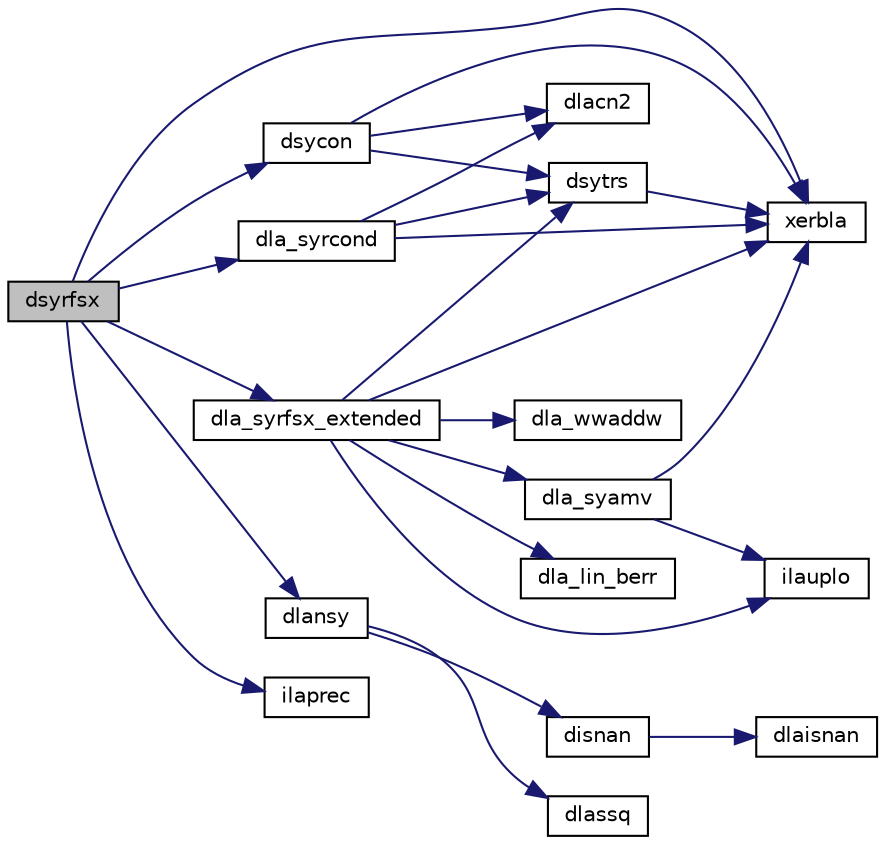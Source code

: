 digraph "dsyrfsx"
{
 // LATEX_PDF_SIZE
  edge [fontname="Helvetica",fontsize="10",labelfontname="Helvetica",labelfontsize="10"];
  node [fontname="Helvetica",fontsize="10",shape=record];
  rankdir="LR";
  Node1 [label="dsyrfsx",height=0.2,width=0.4,color="black", fillcolor="grey75", style="filled", fontcolor="black",tooltip="DSYRFSX"];
  Node1 -> Node2 [color="midnightblue",fontsize="10",style="solid",fontname="Helvetica"];
  Node2 [label="dla_syrcond",height=0.2,width=0.4,color="black", fillcolor="white", style="filled",URL="$dla__syrcond_8f.html#a9e31c57f738555732d4234ee0e47487e",tooltip="DLA_SYRCOND estimates the Skeel condition number for a symmetric indefinite matrix."];
  Node2 -> Node3 [color="midnightblue",fontsize="10",style="solid",fontname="Helvetica"];
  Node3 [label="dlacn2",height=0.2,width=0.4,color="black", fillcolor="white", style="filled",URL="$dlacn2_8f.html#a9b62da514b4a671acd3e3f63d018f01e",tooltip="DLACN2 estimates the 1-norm of a square matrix, using reverse communication for evaluating matrix-vec..."];
  Node2 -> Node4 [color="midnightblue",fontsize="10",style="solid",fontname="Helvetica"];
  Node4 [label="dsytrs",height=0.2,width=0.4,color="black", fillcolor="white", style="filled",URL="$dsytrs_8f.html#a6a223e61effac7232e98b422f147f032",tooltip="DSYTRS"];
  Node4 -> Node5 [color="midnightblue",fontsize="10",style="solid",fontname="Helvetica"];
  Node5 [label="xerbla",height=0.2,width=0.4,color="black", fillcolor="white", style="filled",URL="$xerbla_8f.html#a377ee61015baf8dea7770b3a404b1c07",tooltip="XERBLA"];
  Node2 -> Node5 [color="midnightblue",fontsize="10",style="solid",fontname="Helvetica"];
  Node1 -> Node6 [color="midnightblue",fontsize="10",style="solid",fontname="Helvetica"];
  Node6 [label="dla_syrfsx_extended",height=0.2,width=0.4,color="black", fillcolor="white", style="filled",URL="$dla__syrfsx__extended_8f.html#a1e55bc8b68a504435bc9a70cb0dcdb02",tooltip="DLA_SYRFSX_EXTENDED improves the computed solution to a system of linear equations for symmetric inde..."];
  Node6 -> Node7 [color="midnightblue",fontsize="10",style="solid",fontname="Helvetica"];
  Node7 [label="dla_lin_berr",height=0.2,width=0.4,color="black", fillcolor="white", style="filled",URL="$dla__lin__berr_8f.html#a9ca071e2c37ea415804eceba515a384c",tooltip="DLA_LIN_BERR computes a component-wise relative backward error."];
  Node6 -> Node8 [color="midnightblue",fontsize="10",style="solid",fontname="Helvetica"];
  Node8 [label="dla_syamv",height=0.2,width=0.4,color="black", fillcolor="white", style="filled",URL="$dla__syamv_8f.html#ae6960d344f10c9e0a2d1ba83c571a521",tooltip="DLA_SYAMV computes a matrix-vector product using a symmetric indefinite matrix to calculate error bou..."];
  Node8 -> Node9 [color="midnightblue",fontsize="10",style="solid",fontname="Helvetica"];
  Node9 [label="ilauplo",height=0.2,width=0.4,color="black", fillcolor="white", style="filled",URL="$ilauplo_8f.html#a078a6444f93a0d4e589ca8bb80524313",tooltip="ILAUPLO"];
  Node8 -> Node5 [color="midnightblue",fontsize="10",style="solid",fontname="Helvetica"];
  Node6 -> Node10 [color="midnightblue",fontsize="10",style="solid",fontname="Helvetica"];
  Node10 [label="dla_wwaddw",height=0.2,width=0.4,color="black", fillcolor="white", style="filled",URL="$dla__wwaddw_8f.html#afeba975fdc68428735c26a2189de3670",tooltip="DLA_WWADDW adds a vector into a doubled-single vector."];
  Node6 -> Node4 [color="midnightblue",fontsize="10",style="solid",fontname="Helvetica"];
  Node6 -> Node9 [color="midnightblue",fontsize="10",style="solid",fontname="Helvetica"];
  Node6 -> Node5 [color="midnightblue",fontsize="10",style="solid",fontname="Helvetica"];
  Node1 -> Node11 [color="midnightblue",fontsize="10",style="solid",fontname="Helvetica"];
  Node11 [label="dlansy",height=0.2,width=0.4,color="black", fillcolor="white", style="filled",URL="$dlansy_8f.html#a8e0d957efd6f93764d9bc98a7aa1927a",tooltip="DLANSY returns the value of the 1-norm, or the Frobenius norm, or the infinity norm,..."];
  Node11 -> Node12 [color="midnightblue",fontsize="10",style="solid",fontname="Helvetica"];
  Node12 [label="disnan",height=0.2,width=0.4,color="black", fillcolor="white", style="filled",URL="$disnan_8f.html#a230d4e1886896853b11e44e541b2c6a3",tooltip="DISNAN tests input for NaN."];
  Node12 -> Node13 [color="midnightblue",fontsize="10",style="solid",fontname="Helvetica"];
  Node13 [label="dlaisnan",height=0.2,width=0.4,color="black", fillcolor="white", style="filled",URL="$dlaisnan_8f.html#a341ec834c6fc14a17fead550ff486022",tooltip="DLAISNAN tests input for NaN by comparing two arguments for inequality."];
  Node11 -> Node14 [color="midnightblue",fontsize="10",style="solid",fontname="Helvetica"];
  Node14 [label="dlassq",height=0.2,width=0.4,color="black", fillcolor="white", style="filled",URL="$dlassq_8f90.html#ae8f40b0a34771b4f2d9c863de3af7be5",tooltip="DLASSQ updates a sum of squares represented in scaled form."];
  Node1 -> Node15 [color="midnightblue",fontsize="10",style="solid",fontname="Helvetica"];
  Node15 [label="dsycon",height=0.2,width=0.4,color="black", fillcolor="white", style="filled",URL="$dsycon_8f.html#a417acfa28a2839cb987363fa5fd5f2eb",tooltip="DSYCON"];
  Node15 -> Node3 [color="midnightblue",fontsize="10",style="solid",fontname="Helvetica"];
  Node15 -> Node4 [color="midnightblue",fontsize="10",style="solid",fontname="Helvetica"];
  Node15 -> Node5 [color="midnightblue",fontsize="10",style="solid",fontname="Helvetica"];
  Node1 -> Node16 [color="midnightblue",fontsize="10",style="solid",fontname="Helvetica"];
  Node16 [label="ilaprec",height=0.2,width=0.4,color="black", fillcolor="white", style="filled",URL="$ilaprec_8f.html#a6fe244cb80f355ab156ad1df9ffcc478",tooltip="ILAPREC"];
  Node1 -> Node5 [color="midnightblue",fontsize="10",style="solid",fontname="Helvetica"];
}
